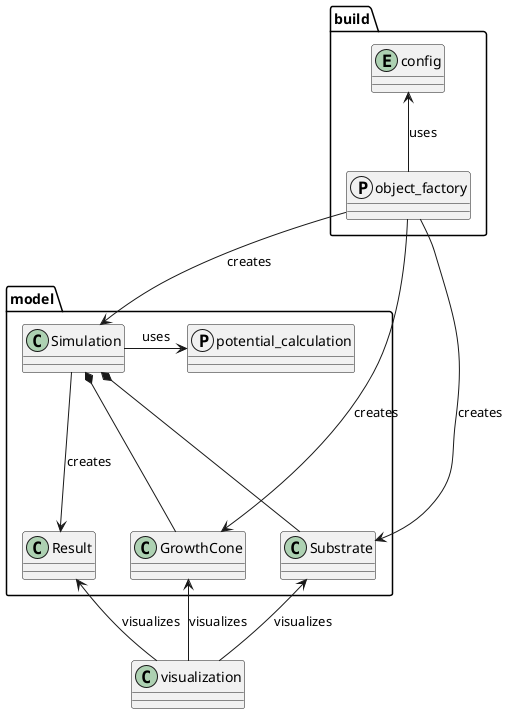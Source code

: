 @startuml Overview
package build{
entity config
protocol object_factory
}

package model{
class GrowthCone
class Result
class Simulation
protocol potential_calculation
class Substrate

}


config <-- object_factory :  uses
object_factory --> GrowthCone : creates
object_factory --> Substrate : creates
object_factory --> Simulation : creates
Simulation -> potential_calculation : uses
Simulation ---> Result : creates 
Result <-- visualization : visualizes
Substrate <-- visualization : visualizes
GrowthCone <-- visualization : visualizes

Simulation *--- Substrate 
Simulation *--- GrowthCone

@enduml

@startuml Substrate
package substrate{
    abstract class BaseSubstrate
    abstract class BaseStripeSubstrate
    abstract class BaseGapSubstrate
    class ContinuousGradientSubstrate
    class WedgeSubstrate
    class StripeFwdSubstrate
    class StripeRewSubstrate
    class StripeDuoSubstrate
    class GapSubstrateRR
    class GapSubstrateRB
    class GapSubstrateBR
    class GapSubstrateBB
    class GapSubstrateInverted
}

BaseStripeSubstrate --> StripeDuoSubstrate
BaseStripeSubstrate --> StripeRewSubstrate
BaseStripeSubstrate --> StripeFwdSubstrate

BaseSubstrate --> BaseStripeSubstrate

BaseSubstrate --> WedgeSubstrate
BaseSubstrate --> ContinuousGradientSubstrate


BaseGapSubstrate --> GapSubstrateBB
BaseGapSubstrate --> GapSubstrateBR
BaseGapSubstrate --> GapSubstrateRB
BaseGapSubstrate --> GapSubstrateRR
BaseGapSubstrate --> GapSubstrateInverted

BaseSubstrate --> BaseGapSubstrate


@enduml
